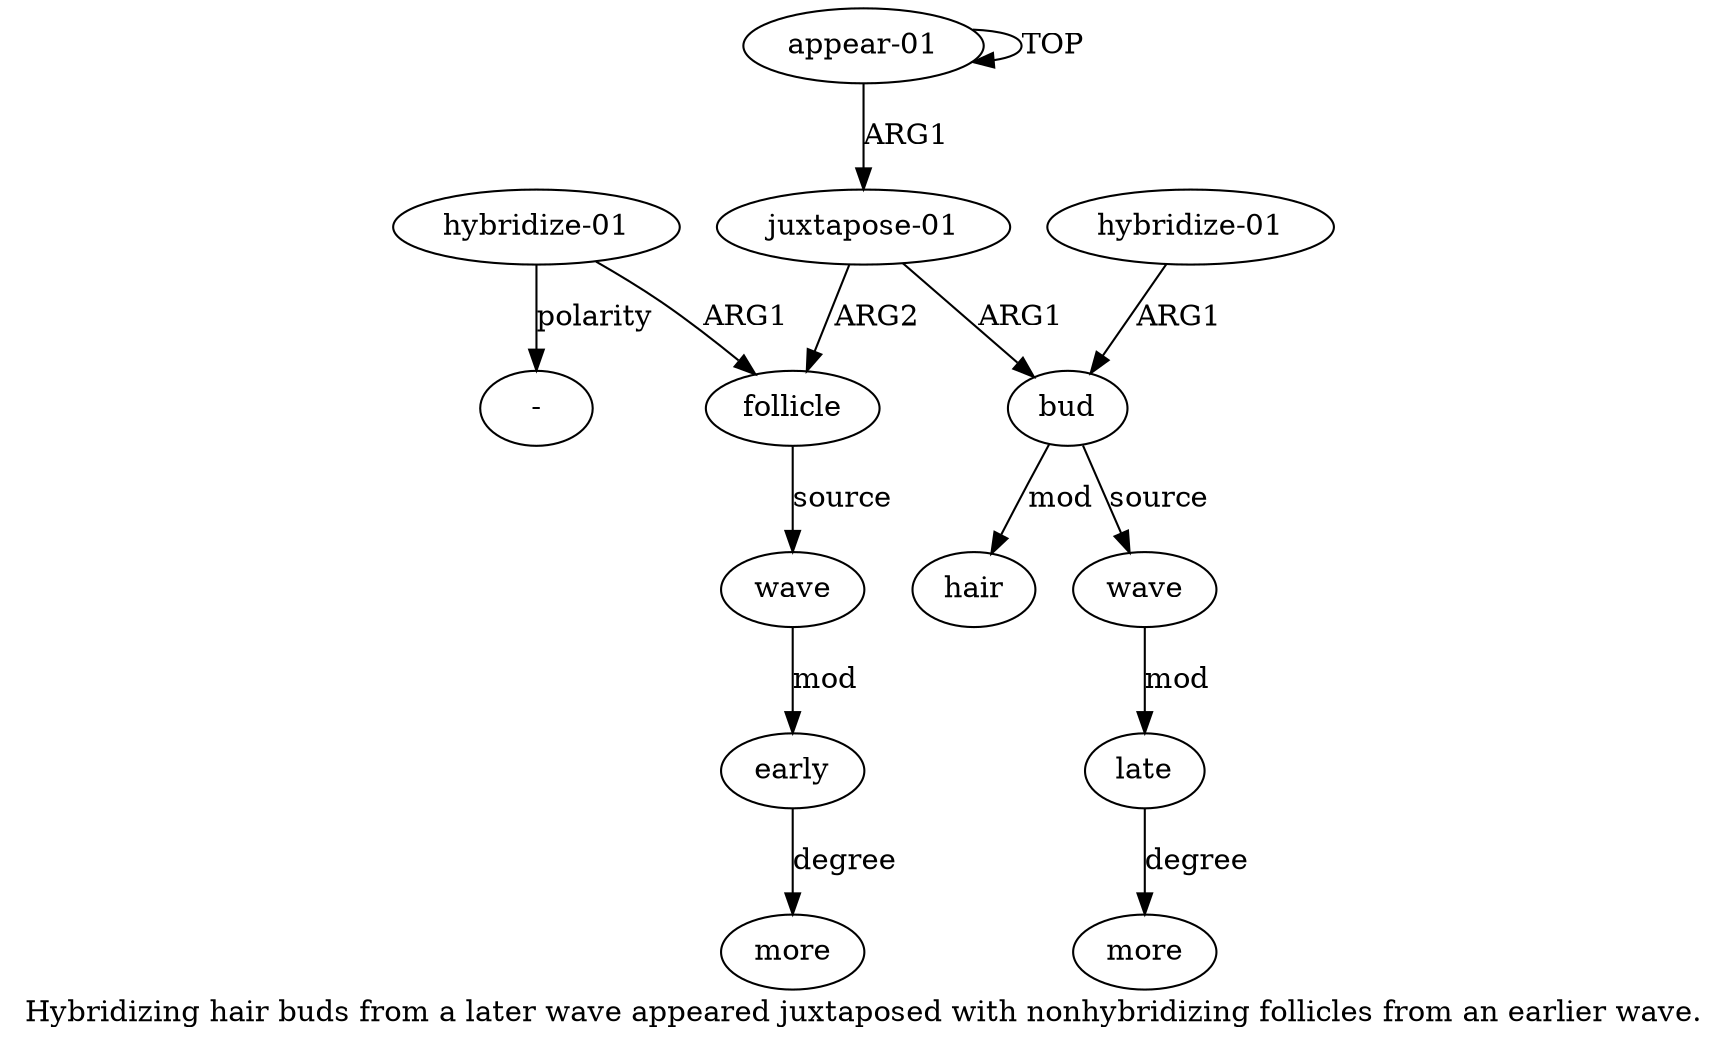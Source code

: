 digraph  {
	graph [label="Hybridizing hair buds from a later wave appeared juxtaposed with nonhybridizing follicles from an earlier wave."];
	node [label="\N"];
	"a9 -"	 [color=black,
		gold_ind=-1,
		gold_label="-",
		label="-",
		test_ind=-1,
		test_label="-"];
	a11	 [color=black,
		gold_ind=11,
		gold_label=early,
		label=early,
		test_ind=11,
		test_label=early];
	a12	 [color=black,
		gold_ind=12,
		gold_label=more,
		label=more,
		test_ind=12,
		test_label=more];
	a11 -> a12 [key=0,
	color=black,
	gold_label=degree,
	label=degree,
	test_label=degree];
a10 [color=black,
	gold_ind=10,
	gold_label=wave,
	label=wave,
	test_ind=10,
	test_label=wave];
a10 -> a11 [key=0,
color=black,
gold_label=mod,
label=mod,
test_label=mod];
a1 [color=black,
gold_ind=1,
gold_label="juxtapose-01",
label="juxtapose-01",
test_ind=1,
test_label="juxtapose-01"];
a2 [color=black,
gold_ind=2,
gold_label=bud,
label=bud,
test_ind=2,
test_label=bud];
a1 -> a2 [key=0,
color=black,
gold_label=ARG1,
label=ARG1,
test_label=ARG1];
a8 [color=black,
gold_ind=8,
gold_label=follicle,
label=follicle,
test_ind=8,
test_label=follicle];
a1 -> a8 [key=0,
color=black,
gold_label=ARG2,
label=ARG2,
test_label=ARG2];
a0 [color=black,
gold_ind=0,
gold_label="appear-01",
label="appear-01",
test_ind=0,
test_label="appear-01"];
a0 -> a1 [key=0,
color=black,
gold_label=ARG1,
label=ARG1,
test_label=ARG1];
a0 -> a0 [key=0,
color=black,
gold_label=TOP,
label=TOP,
test_label=TOP];
a3 [color=black,
gold_ind=3,
gold_label="hybridize-01",
label="hybridize-01",
test_ind=3,
test_label="hybridize-01"];
a3 -> a2 [key=0,
color=black,
gold_label=ARG1,
label=ARG1,
test_label=ARG1];
a5 [color=black,
gold_ind=5,
gold_label=wave,
label=wave,
test_ind=5,
test_label=wave];
a2 -> a5 [key=0,
color=black,
gold_label=source,
label=source,
test_label=source];
a4 [color=black,
gold_ind=4,
gold_label=hair,
label=hair,
test_ind=4,
test_label=hair];
a2 -> a4 [key=0,
color=black,
gold_label=mod,
label=mod,
test_label=mod];
a6 [color=black,
gold_ind=6,
gold_label=late,
label=late,
test_ind=6,
test_label=late];
a5 -> a6 [key=0,
color=black,
gold_label=mod,
label=mod,
test_label=mod];
a7 [color=black,
gold_ind=7,
gold_label=more,
label=more,
test_ind=7,
test_label=more];
a6 -> a7 [key=0,
color=black,
gold_label=degree,
label=degree,
test_label=degree];
a9 [color=black,
gold_ind=9,
gold_label="hybridize-01",
label="hybridize-01",
test_ind=9,
test_label="hybridize-01"];
a9 -> "a9 -" [key=0,
color=black,
gold_label=polarity,
label=polarity,
test_label=polarity];
a9 -> a8 [key=0,
color=black,
gold_label=ARG1,
label=ARG1,
test_label=ARG1];
a8 -> a10 [key=0,
color=black,
gold_label=source,
label=source,
test_label=source];
}
